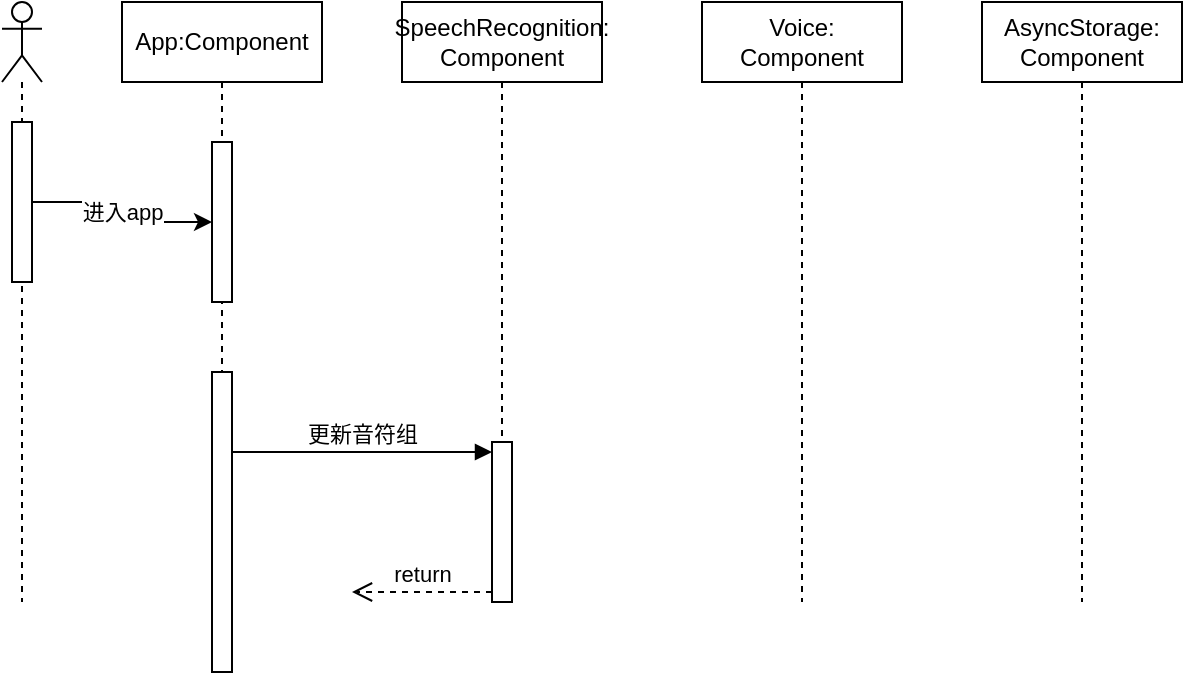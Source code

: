 <mxfile version="24.5.5" type="github">
  <diagram name="第 1 页" id="X51wo3Abu3hV9EdEsKo-">
    <mxGraphModel dx="983" dy="523" grid="1" gridSize="10" guides="1" tooltips="1" connect="1" arrows="1" fold="1" page="1" pageScale="1" pageWidth="827" pageHeight="1169" math="0" shadow="0">
      <root>
        <mxCell id="0" />
        <mxCell id="1" parent="0" />
        <mxCell id="6rSXI31hcBvgAGytpiJd-12" value="App:Component" style="shape=umlLifeline;perimeter=lifelinePerimeter;whiteSpace=wrap;html=1;container=1;dropTarget=0;collapsible=0;recursiveResize=0;outlineConnect=0;portConstraint=eastwest;newEdgeStyle={&quot;curved&quot;:0,&quot;rounded&quot;:0};" vertex="1" parent="1">
          <mxGeometry x="140" y="40" width="100" height="300" as="geometry" />
        </mxCell>
        <mxCell id="6rSXI31hcBvgAGytpiJd-26" value="" style="html=1;points=[[0,0,0,0,5],[0,1,0,0,-5],[1,0,0,0,5],[1,1,0,0,-5]];perimeter=orthogonalPerimeter;outlineConnect=0;targetShapes=umlLifeline;portConstraint=eastwest;newEdgeStyle={&quot;curved&quot;:0,&quot;rounded&quot;:0};" vertex="1" parent="6rSXI31hcBvgAGytpiJd-12">
          <mxGeometry x="45" y="185" width="10" height="150" as="geometry" />
        </mxCell>
        <mxCell id="6rSXI31hcBvgAGytpiJd-49" value="" style="html=1;points=[[0,0,0,0,5],[0,1,0,0,-5],[1,0,0,0,5],[1,1,0,0,-5]];perimeter=orthogonalPerimeter;outlineConnect=0;targetShapes=umlLifeline;portConstraint=eastwest;newEdgeStyle={&quot;curved&quot;:0,&quot;rounded&quot;:0};" vertex="1" parent="6rSXI31hcBvgAGytpiJd-12">
          <mxGeometry x="45" y="70" width="10" height="80" as="geometry" />
        </mxCell>
        <mxCell id="6rSXI31hcBvgAGytpiJd-14" value="SpeechRecognition: Component" style="shape=umlLifeline;perimeter=lifelinePerimeter;html=1;container=1;dropTarget=0;collapsible=0;recursiveResize=0;outlineConnect=0;portConstraint=eastwest;newEdgeStyle={&quot;curved&quot;:0,&quot;rounded&quot;:0};whiteSpace=wrap;" vertex="1" parent="1">
          <mxGeometry x="280" y="40" width="100" height="300" as="geometry" />
        </mxCell>
        <mxCell id="6rSXI31hcBvgAGytpiJd-46" value="" style="html=1;points=[[0,0,0,0,5],[0,1,0,0,-5],[1,0,0,0,5],[1,1,0,0,-5]];perimeter=orthogonalPerimeter;outlineConnect=0;targetShapes=umlLifeline;portConstraint=eastwest;newEdgeStyle={&quot;curved&quot;:0,&quot;rounded&quot;:0};" vertex="1" parent="6rSXI31hcBvgAGytpiJd-14">
          <mxGeometry x="45" y="220" width="10" height="80" as="geometry" />
        </mxCell>
        <mxCell id="6rSXI31hcBvgAGytpiJd-48" value="return" style="html=1;verticalAlign=bottom;endArrow=open;dashed=1;endSize=8;curved=0;rounded=0;exitX=0;exitY=1;exitDx=0;exitDy=-5;" edge="1" source="6rSXI31hcBvgAGytpiJd-46" parent="6rSXI31hcBvgAGytpiJd-14">
          <mxGeometry relative="1" as="geometry">
            <mxPoint x="-25" y="295" as="targetPoint" />
          </mxGeometry>
        </mxCell>
        <mxCell id="6rSXI31hcBvgAGytpiJd-47" value="更新音符组" style="html=1;verticalAlign=bottom;endArrow=block;curved=0;rounded=0;entryX=0;entryY=0;entryDx=0;entryDy=5;" edge="1" target="6rSXI31hcBvgAGytpiJd-46" parent="6rSXI31hcBvgAGytpiJd-14">
          <mxGeometry relative="1" as="geometry">
            <mxPoint x="-85" y="225" as="sourcePoint" />
          </mxGeometry>
        </mxCell>
        <mxCell id="6rSXI31hcBvgAGytpiJd-15" value="Voice: Component" style="shape=umlLifeline;perimeter=lifelinePerimeter;html=1;container=1;dropTarget=0;collapsible=0;recursiveResize=0;outlineConnect=0;portConstraint=eastwest;newEdgeStyle={&quot;curved&quot;:0,&quot;rounded&quot;:0};whiteSpace=wrap;" vertex="1" parent="1">
          <mxGeometry x="430" y="40" width="100" height="300" as="geometry" />
        </mxCell>
        <mxCell id="6rSXI31hcBvgAGytpiJd-16" value="" style="shape=umlLifeline;perimeter=lifelinePerimeter;whiteSpace=wrap;html=1;container=1;dropTarget=0;collapsible=0;recursiveResize=0;outlineConnect=0;portConstraint=eastwest;newEdgeStyle={&quot;curved&quot;:0,&quot;rounded&quot;:0};participant=umlActor;" vertex="1" parent="1">
          <mxGeometry x="80" y="40" width="20" height="300" as="geometry" />
        </mxCell>
        <mxCell id="6rSXI31hcBvgAGytpiJd-20" value="" style="html=1;points=[[0,0,0,0,5],[0,1,0,0,-5],[1,0,0,0,5],[1,1,0,0,-5]];perimeter=orthogonalPerimeter;outlineConnect=0;targetShapes=umlLifeline;portConstraint=eastwest;newEdgeStyle={&quot;curved&quot;:0,&quot;rounded&quot;:0};" vertex="1" parent="6rSXI31hcBvgAGytpiJd-16">
          <mxGeometry x="5" y="60" width="10" height="80" as="geometry" />
        </mxCell>
        <mxCell id="6rSXI31hcBvgAGytpiJd-25" value="进入app" style="edgeStyle=orthogonalEdgeStyle;rounded=0;orthogonalLoop=1;jettySize=auto;html=1;curved=0;" edge="1" parent="1" source="6rSXI31hcBvgAGytpiJd-20" target="6rSXI31hcBvgAGytpiJd-49">
          <mxGeometry relative="1" as="geometry">
            <mxPoint x="185" y="140" as="targetPoint" />
          </mxGeometry>
        </mxCell>
        <mxCell id="6rSXI31hcBvgAGytpiJd-36" value="AsyncStorage: Component" style="shape=umlLifeline;perimeter=lifelinePerimeter;html=1;container=1;dropTarget=0;collapsible=0;recursiveResize=0;outlineConnect=0;portConstraint=eastwest;newEdgeStyle={&quot;curved&quot;:0,&quot;rounded&quot;:0};whiteSpace=wrap;" vertex="1" parent="1">
          <mxGeometry x="570" y="40" width="100" height="300" as="geometry" />
        </mxCell>
      </root>
    </mxGraphModel>
  </diagram>
</mxfile>
